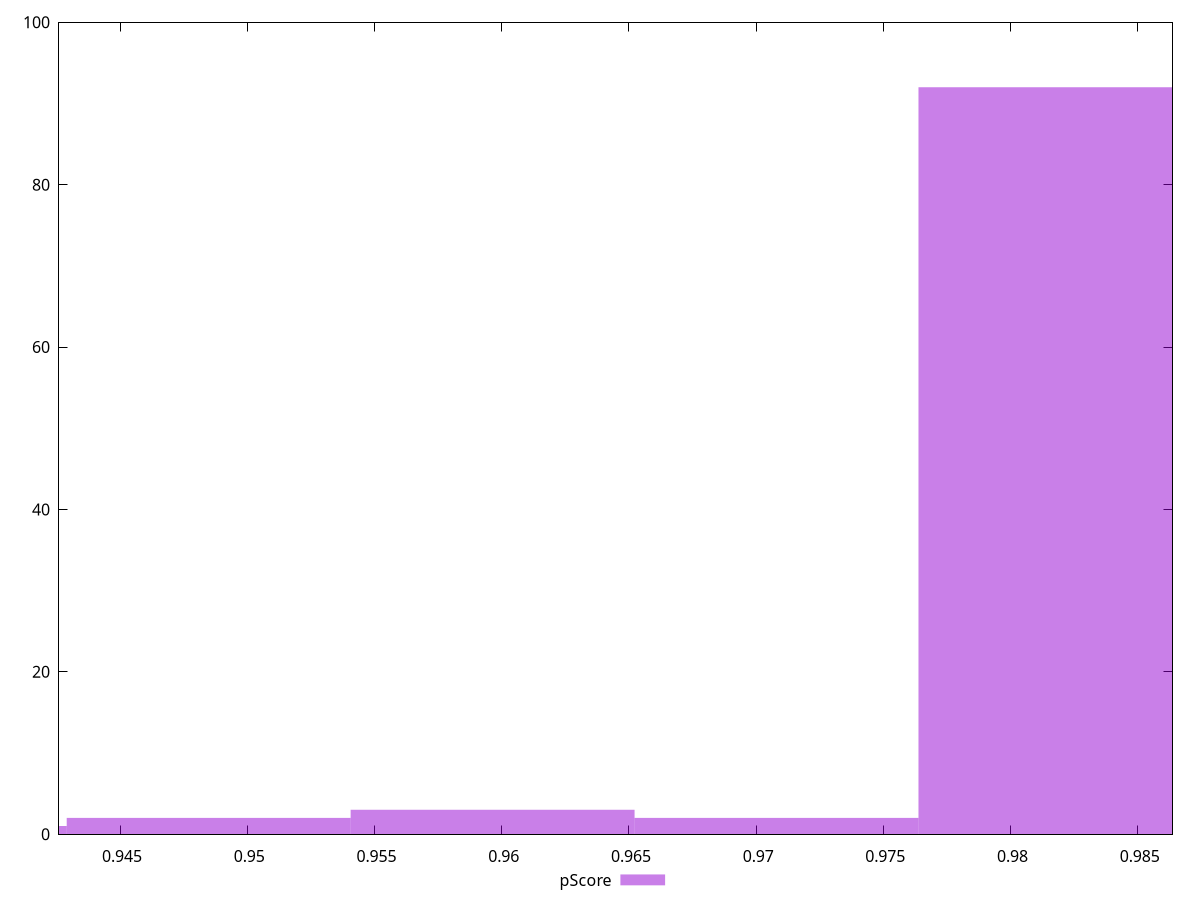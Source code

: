 reset

$pScore <<EOF
0.9708013565142372 2
0.9373254476689186 1
0.98195999279601 92
0.9596427202324643 3
0.9484840839506915 2
EOF

set key outside below
set boxwidth 0.01115863628177284
set xrange [0.9426016327372437:0.9863638898274099]
set yrange [0:100]
set trange [0:100]
set style fill transparent solid 0.5 noborder
set terminal svg size 640, 490 enhanced background rgb 'white'
set output "report_00026_2021-02-22T21:38:55.199Z/first-cpu-idle/samples/pages/pScore/histogram.svg"

plot $pScore title "pScore" with boxes

reset
